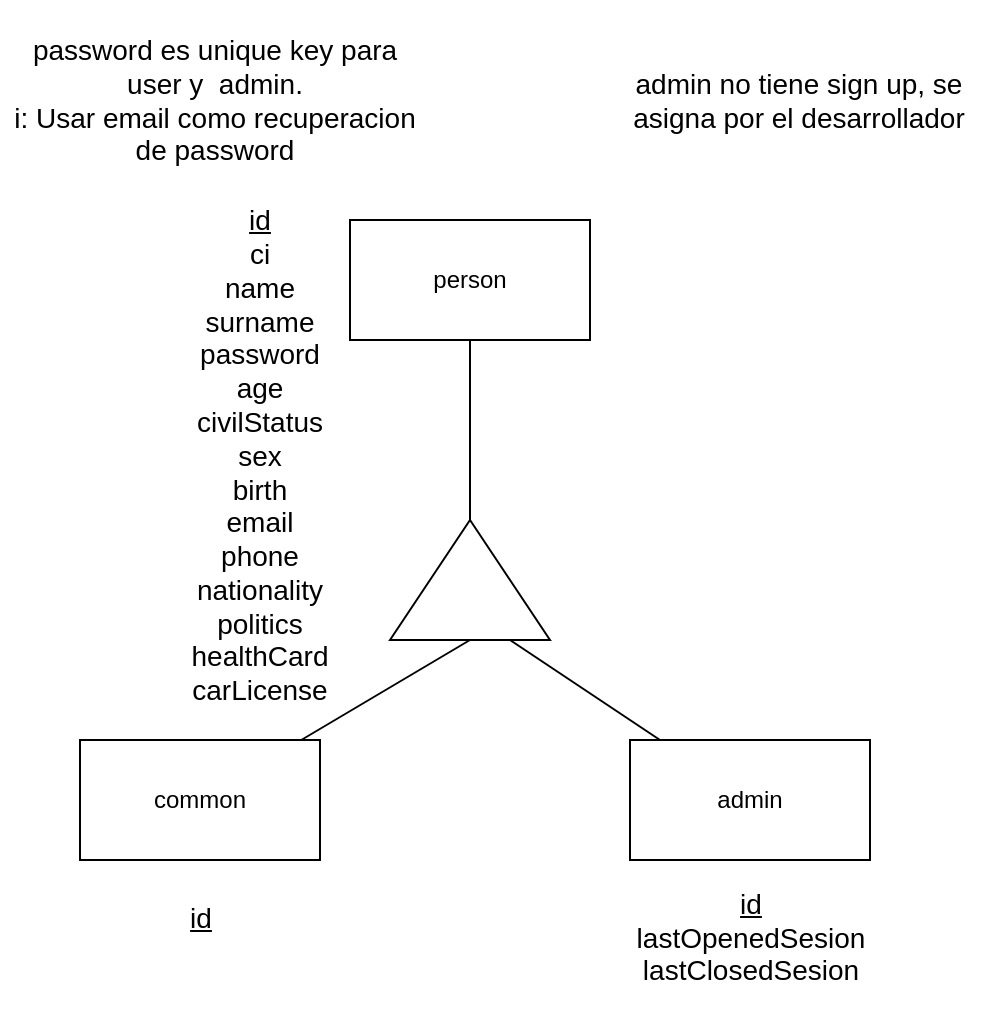 <mxfile version="20.2.8" type="device"><diagram id="7tShewBrFjIDlGHpoKPC" name="Page-1"><mxGraphModel dx="525" dy="592" grid="1" gridSize="10" guides="1" tooltips="1" connect="1" arrows="1" fold="1" page="1" pageScale="1" pageWidth="850" pageHeight="1100" math="0" shadow="0"><root><mxCell id="0"/><mxCell id="1" parent="0"/><mxCell id="W2LBj27XBmAfmiwcSbHg-1" value="common" style="rounded=0;whiteSpace=wrap;html=1;" parent="1" vertex="1"><mxGeometry x="90" y="420" width="120" height="60" as="geometry"/></mxCell><mxCell id="W2LBj27XBmAfmiwcSbHg-2" value="admin" style="rounded=0;whiteSpace=wrap;html=1;" parent="1" vertex="1"><mxGeometry x="365" y="420" width="120" height="60" as="geometry"/></mxCell><mxCell id="es17Slpb8kB8YZ1ozg94-1" value="&lt;font style=&quot;font-size: 14px;&quot;&gt;&lt;u&gt;id&lt;/u&gt;&lt;br&gt;ci&lt;br&gt;name&lt;br&gt;surname&lt;br&gt;password&lt;br&gt;age&lt;br&gt;civilStatus&lt;br&gt;sex&lt;br&gt;birth&lt;br&gt;email&lt;br&gt;phone&lt;br&gt;nationality&lt;br&gt;politics&lt;br&gt;healthCard&lt;br&gt;carLicense&lt;br&gt;&lt;br&gt;&lt;/font&gt;" style="text;html=1;strokeColor=none;fillColor=none;align=center;verticalAlign=middle;whiteSpace=wrap;rounded=0;" vertex="1" parent="1"><mxGeometry x="135" y="191" width="90" height="189" as="geometry"/></mxCell><mxCell id="es17Slpb8kB8YZ1ozg94-2" value="&lt;br&gt;&lt;u&gt;id&lt;/u&gt;&lt;br&gt;lastOpenedSesion&lt;br&gt;lastClosedSesion" style="text;html=1;strokeColor=none;fillColor=none;align=center;verticalAlign=middle;whiteSpace=wrap;rounded=0;fontSize=14;" vertex="1" parent="1"><mxGeometry x="383" y="460" width="85" height="100" as="geometry"/></mxCell><mxCell id="es17Slpb8kB8YZ1ozg94-3" value="password es unique key para user y&amp;nbsp; admin.&lt;br&gt;i: Usar email como recuperacion de password" style="text;html=1;strokeColor=none;fillColor=none;align=center;verticalAlign=middle;whiteSpace=wrap;rounded=0;fontSize=14;" vertex="1" parent="1"><mxGeometry x="50" y="50" width="215" height="100" as="geometry"/></mxCell><mxCell id="es17Slpb8kB8YZ1ozg94-4" value="admin no tiene sign up, se asigna por el desarrollador" style="text;html=1;strokeColor=none;fillColor=none;align=center;verticalAlign=middle;whiteSpace=wrap;rounded=0;fontSize=14;" vertex="1" parent="1"><mxGeometry x="357.5" y="67.5" width="182.5" height="65" as="geometry"/></mxCell><mxCell id="es17Slpb8kB8YZ1ozg94-14" value="person" style="rounded=0;whiteSpace=wrap;html=1;" vertex="1" parent="1"><mxGeometry x="225" y="160" width="120" height="60" as="geometry"/></mxCell><mxCell id="es17Slpb8kB8YZ1ozg94-16" value="" style="triangle;whiteSpace=wrap;html=1;fontSize=14;rotation=-90;" vertex="1" parent="1"><mxGeometry x="255" y="300" width="60" height="80" as="geometry"/></mxCell><mxCell id="es17Slpb8kB8YZ1ozg94-17" value="" style="endArrow=none;html=1;rounded=0;fontSize=14;entryX=1;entryY=0.5;entryDx=0;entryDy=0;" edge="1" parent="1" source="es17Slpb8kB8YZ1ozg94-14" target="es17Slpb8kB8YZ1ozg94-16"><mxGeometry width="50" height="50" relative="1" as="geometry"><mxPoint x="290" y="420" as="sourcePoint"/><mxPoint x="340" y="370" as="targetPoint"/></mxGeometry></mxCell><mxCell id="es17Slpb8kB8YZ1ozg94-18" value="" style="endArrow=none;html=1;rounded=0;fontSize=14;entryX=0;entryY=0.5;entryDx=0;entryDy=0;" edge="1" parent="1" source="W2LBj27XBmAfmiwcSbHg-1" target="es17Slpb8kB8YZ1ozg94-16"><mxGeometry width="50" height="50" relative="1" as="geometry"><mxPoint x="290" y="420" as="sourcePoint"/><mxPoint x="340" y="370" as="targetPoint"/></mxGeometry></mxCell><mxCell id="es17Slpb8kB8YZ1ozg94-19" value="" style="endArrow=none;html=1;rounded=0;fontSize=14;exitX=0;exitY=0.75;exitDx=0;exitDy=0;" edge="1" parent="1" source="es17Slpb8kB8YZ1ozg94-16" target="W2LBj27XBmAfmiwcSbHg-2"><mxGeometry width="50" height="50" relative="1" as="geometry"><mxPoint x="290" y="420" as="sourcePoint"/><mxPoint x="340" y="370" as="targetPoint"/></mxGeometry></mxCell><mxCell id="es17Slpb8kB8YZ1ozg94-20" value="&lt;br&gt;&lt;u&gt;id&lt;/u&gt;" style="text;html=1;strokeColor=none;fillColor=none;align=center;verticalAlign=middle;whiteSpace=wrap;rounded=0;fontSize=14;" vertex="1" parent="1"><mxGeometry x="107.5" y="450" width="85" height="100" as="geometry"/></mxCell></root></mxGraphModel></diagram></mxfile>